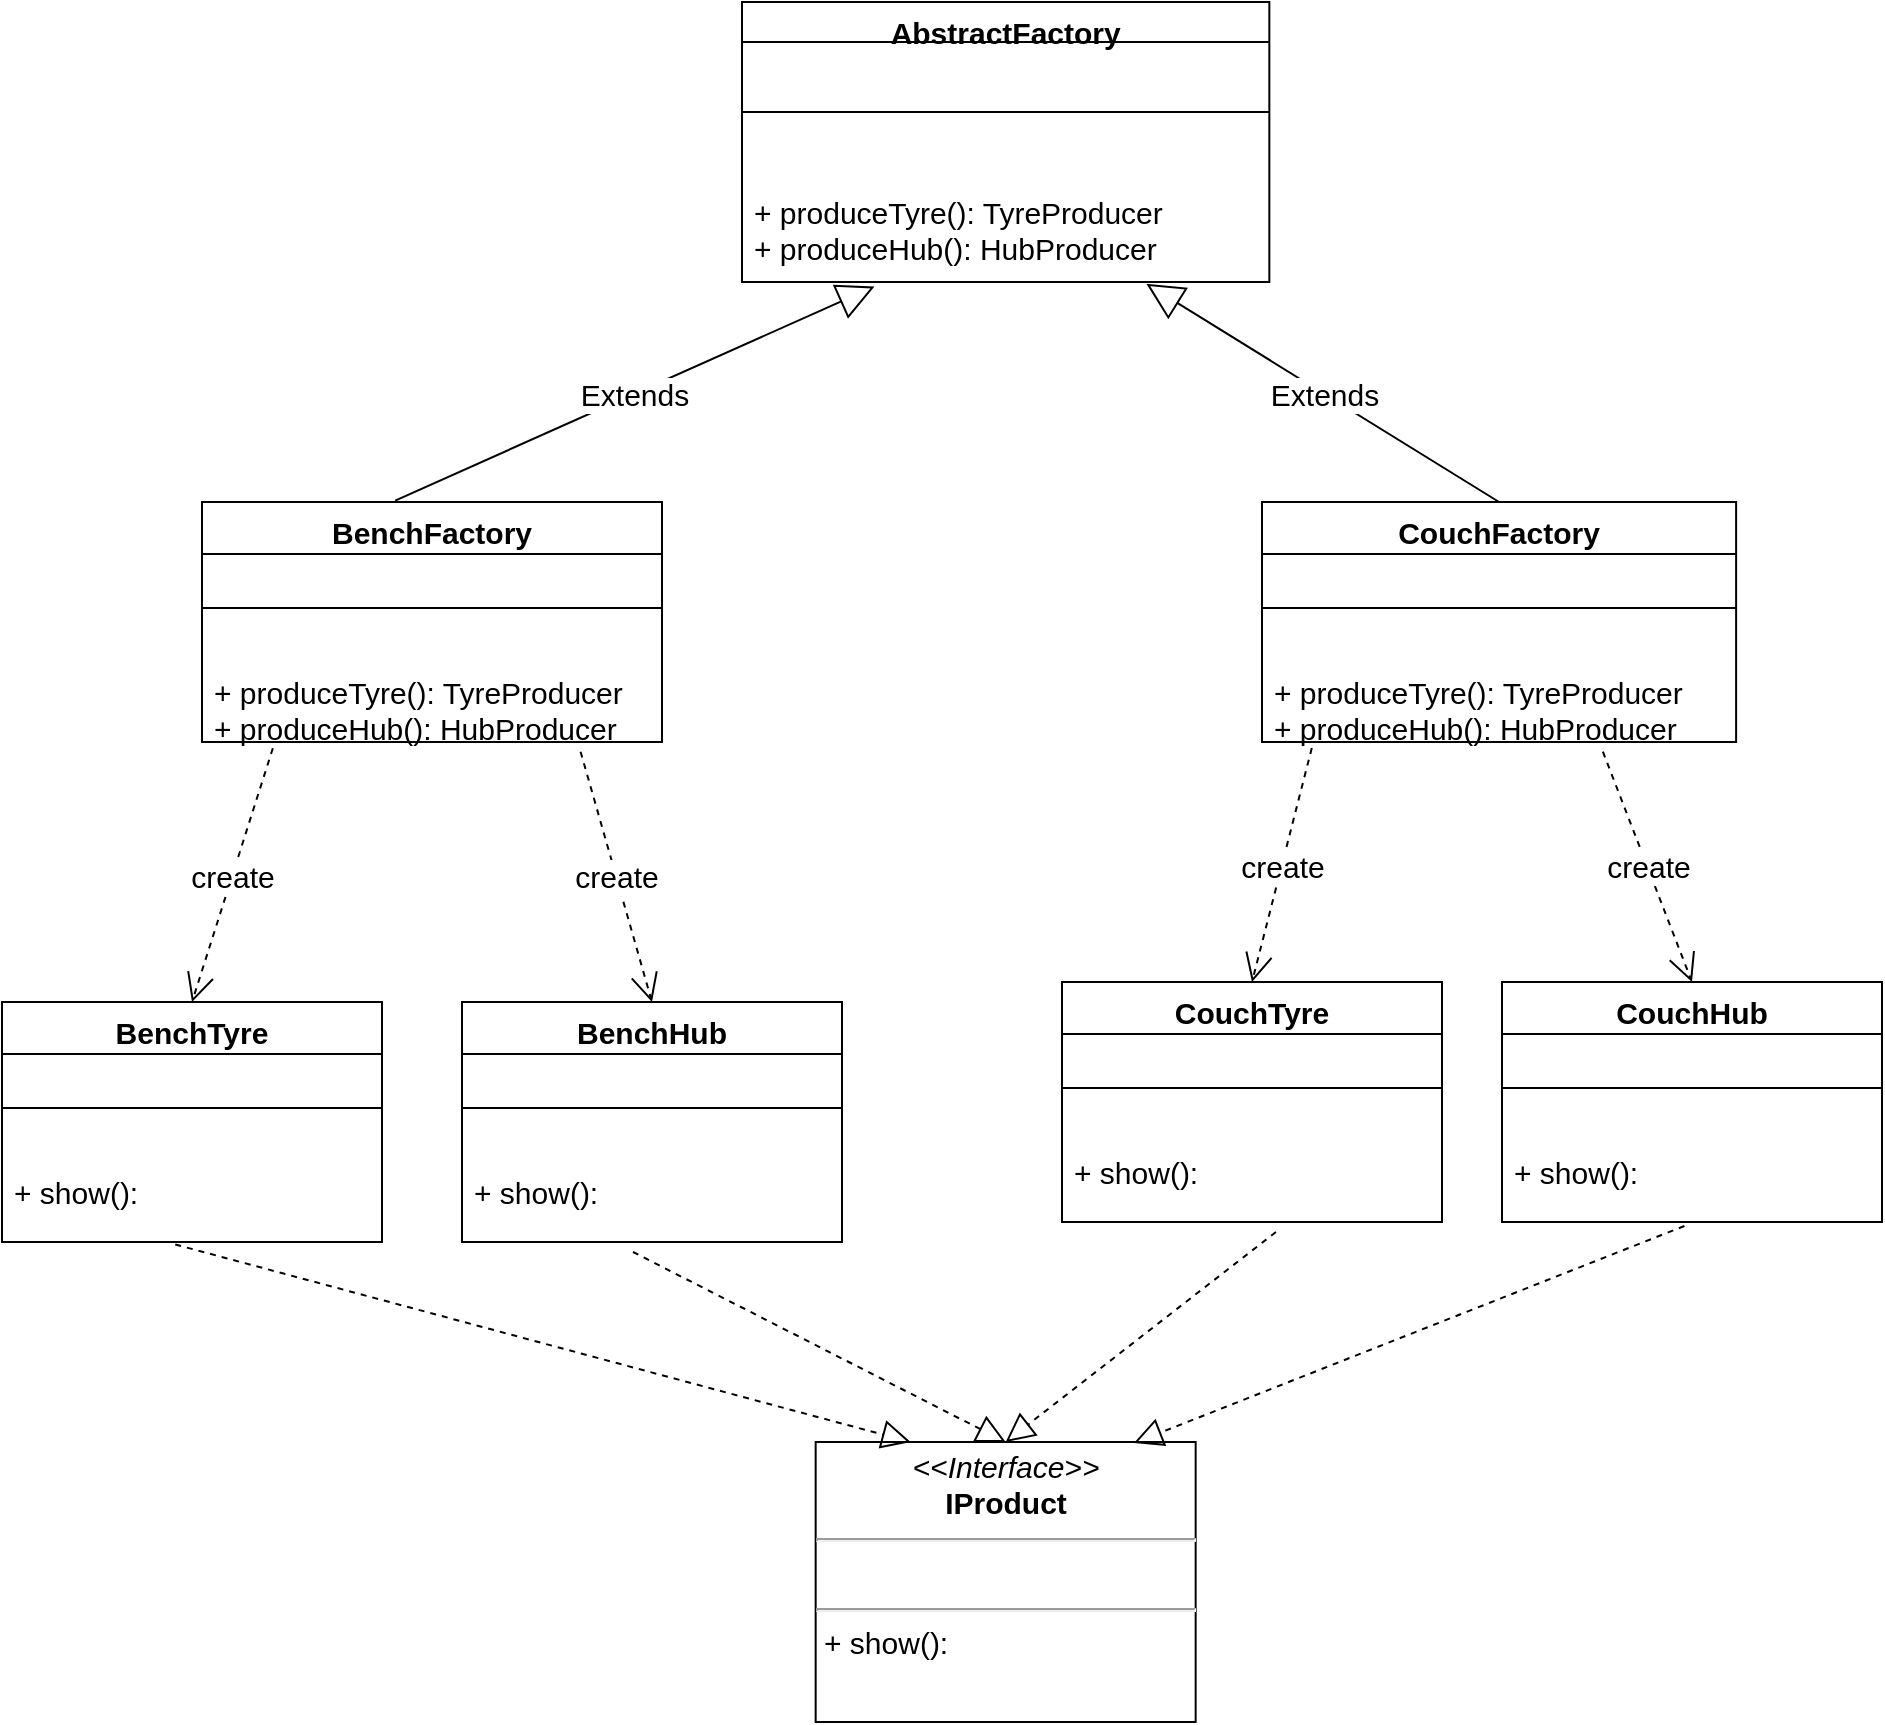 <mxfile version="13.7.3" type="device"><diagram id="Q1wC9g7IpwIMQ8jKVRZo" name="第 1 页"><mxGraphModel dx="1901" dy="2098" grid="1" gridSize="10" guides="1" tooltips="1" connect="1" arrows="1" fold="1" page="1" pageScale="1" pageWidth="827" pageHeight="1169" math="0" shadow="0"><root><mxCell id="0"/><mxCell id="1" parent="0"/><mxCell id="aiQZzR6fQB6U6liADHXj-9" value="&lt;p style=&quot;margin: 4px 0px 0px ; text-align: center ; font-size: 15px&quot;&gt;&lt;i style=&quot;font-size: 15px&quot;&gt;&amp;lt;&amp;lt;Interface&amp;gt;&amp;gt;&lt;/i&gt;&lt;br style=&quot;font-size: 15px&quot;&gt;&lt;b style=&quot;font-size: 15px&quot;&gt;IProduct&lt;/b&gt;&lt;/p&gt;&lt;hr style=&quot;font-size: 15px&quot;&gt;&lt;p style=&quot;margin: 0px 0px 0px 4px ; font-size: 15px&quot;&gt;&lt;br style=&quot;font-size: 15px&quot;&gt;&lt;/p&gt;&lt;hr style=&quot;font-size: 15px&quot;&gt;&lt;p style=&quot;margin: 0px 0px 0px 4px ; font-size: 15px&quot;&gt;+ show():&amp;nbsp;&lt;br style=&quot;font-size: 15px&quot;&gt;&lt;br style=&quot;font-size: 15px&quot;&gt;&lt;/p&gt;" style="verticalAlign=top;align=left;overflow=fill;fontSize=15;fontFamily=Helvetica;html=1;" parent="1" vertex="1"><mxGeometry x="776.83" y="-290" width="190" height="140" as="geometry"/></mxCell><mxCell id="aiQZzR6fQB6U6liADHXj-40" value="" style="endArrow=block;dashed=1;endFill=0;endSize=12;html=1;entryX=0.25;entryY=0;entryDx=0;entryDy=0;exitX=0.456;exitY=1.031;exitDx=0;exitDy=0;exitPerimeter=0;fontSize=15;" parent="1" source="aiQZzR6fQB6U6liADHXj-24" target="aiQZzR6fQB6U6liADHXj-9" edge="1"><mxGeometry width="160" relative="1" as="geometry"><mxPoint x="270" y="-310" as="sourcePoint"/><mxPoint x="430" y="-310" as="targetPoint"/></mxGeometry></mxCell><mxCell id="aiQZzR6fQB6U6liADHXj-42" value="" style="endArrow=block;dashed=1;endFill=0;endSize=12;html=1;exitX=0.48;exitY=1.05;exitDx=0;exitDy=0;exitPerimeter=0;entryX=0.837;entryY=0.004;entryDx=0;entryDy=0;fontSize=15;entryPerimeter=0;" parent="1" source="aiQZzR6fQB6U6liADHXj-33" target="aiQZzR6fQB6U6liADHXj-9" edge="1"><mxGeometry width="160" relative="1" as="geometry"><mxPoint x="980" y="-290" as="sourcePoint"/><mxPoint x="1072" y="-280" as="targetPoint"/></mxGeometry></mxCell><mxCell id="aiQZzR6fQB6U6liADHXj-44" value="" style="endArrow=block;dashed=1;endFill=0;endSize=12;html=1;exitX=0.45;exitY=1.125;exitDx=0;exitDy=0;exitPerimeter=0;entryX=0.5;entryY=0;entryDx=0;entryDy=0;fontSize=15;" parent="1" source="aiQZzR6fQB6U6liADHXj-27" target="aiQZzR6fQB6U6liADHXj-9" edge="1"><mxGeometry width="160" relative="1" as="geometry"><mxPoint x="810" y="-230" as="sourcePoint"/><mxPoint x="1024.5" y="-280" as="targetPoint"/></mxGeometry></mxCell><mxCell id="aiQZzR6fQB6U6liADHXj-45" value="" style="endArrow=block;dashed=1;endFill=0;endSize=12;html=1;exitX=0.563;exitY=1.125;exitDx=0;exitDy=0;exitPerimeter=0;entryX=0.5;entryY=0;entryDx=0;entryDy=0;fontSize=15;" parent="1" source="aiQZzR6fQB6U6liADHXj-30" target="aiQZzR6fQB6U6liADHXj-9" edge="1"><mxGeometry width="160" relative="1" as="geometry"><mxPoint x="1020" y="-160" as="sourcePoint"/><mxPoint x="1180" y="-160" as="targetPoint"/></mxGeometry></mxCell><mxCell id="aiQZzR6fQB6U6liADHXj-46" value="create" style="endArrow=open;endSize=12;dashed=1;html=1;exitX=0.823;exitY=1.121;exitDx=0;exitDy=0;exitPerimeter=0;entryX=0.5;entryY=0;entryDx=0;entryDy=0;fontSize=15;" parent="1" source="aiQZzR6fQB6U6liADHXj-15" target="aiQZzR6fQB6U6liADHXj-25" edge="1"><mxGeometry width="160" relative="1" as="geometry"><mxPoint x="190" y="-850" as="sourcePoint"/><mxPoint x="350" y="-850" as="targetPoint"/></mxGeometry></mxCell><mxCell id="aiQZzR6fQB6U6liADHXj-48" value="create" style="endArrow=open;endSize=12;dashed=1;html=1;entryX=0.5;entryY=0;entryDx=0;entryDy=0;exitX=0.154;exitY=1.079;exitDx=0;exitDy=0;exitPerimeter=0;fontSize=15;" parent="1" source="aiQZzR6fQB6U6liADHXj-15" target="aiQZzR6fQB6U6liADHXj-22" edge="1"><mxGeometry width="160" relative="1" as="geometry"><mxPoint x="150" y="-640" as="sourcePoint"/><mxPoint x="310" y="-640" as="targetPoint"/></mxGeometry></mxCell><mxCell id="aiQZzR6fQB6U6liADHXj-51" value="create" style="endArrow=open;endSize=12;dashed=1;html=1;entryX=0.5;entryY=0;entryDx=0;entryDy=0;exitX=0.105;exitY=1.076;exitDx=0;exitDy=0;exitPerimeter=0;fontSize=15;" parent="1" source="aiQZzR6fQB6U6liADHXj-21" target="aiQZzR6fQB6U6liADHXj-28" edge="1"><mxGeometry width="160" relative="1" as="geometry"><mxPoint x="1310" y="-608" as="sourcePoint"/><mxPoint x="1220" y="-550" as="targetPoint"/></mxGeometry></mxCell><mxCell id="aiQZzR6fQB6U6liADHXj-52" value="create" style="endArrow=open;endSize=12;dashed=1;html=1;entryX=0.5;entryY=0;entryDx=0;entryDy=0;fontSize=15;exitX=0.719;exitY=1.121;exitDx=0;exitDy=0;exitPerimeter=0;" parent="1" source="aiQZzR6fQB6U6liADHXj-21" target="aiQZzR6fQB6U6liADHXj-31" edge="1"><mxGeometry width="160" relative="1" as="geometry"><mxPoint x="1150" y="-607" as="sourcePoint"/><mxPoint x="1060" y="-580" as="targetPoint"/></mxGeometry></mxCell><mxCell id="aiQZzR6fQB6U6liADHXj-55" value="Extends" style="endArrow=block;endSize=16;endFill=0;html=1;entryX=0.767;entryY=1.019;entryDx=0;entryDy=0;entryPerimeter=0;exitX=0.5;exitY=0;exitDx=0;exitDy=0;fontSize=15;" parent="1" source="aiQZzR6fQB6U6liADHXj-19" target="aiQZzR6fQB6U6liADHXj-8" edge="1"><mxGeometry width="160" relative="1" as="geometry"><mxPoint x="1070" y="-770" as="sourcePoint"/><mxPoint x="1230" y="-770" as="targetPoint"/></mxGeometry></mxCell><mxCell id="aiQZzR6fQB6U6liADHXj-56" value="Extends" style="endArrow=block;endSize=16;endFill=0;html=1;entryX=0.251;entryY=1.046;entryDx=0;entryDy=0;entryPerimeter=0;exitX=0.42;exitY=-0.006;exitDx=0;exitDy=0;exitPerimeter=0;fontSize=15;" parent="1" source="aiQZzR6fQB6U6liADHXj-12" target="aiQZzR6fQB6U6liADHXj-8" edge="1"><mxGeometry width="160" relative="1" as="geometry"><mxPoint x="620" y="-760" as="sourcePoint"/><mxPoint x="780" y="-760" as="targetPoint"/></mxGeometry></mxCell><mxCell id="aiQZzR6fQB6U6liADHXj-19" value="CouchFactory" style="swimlane;fontStyle=1;align=center;verticalAlign=top;childLayout=stackLayout;horizontal=1;startSize=26;horizontalStack=0;resizeParent=1;resizeParentMax=0;resizeLast=0;collapsible=1;marginBottom=0;fontSize=15;" parent="1" vertex="1"><mxGeometry x="1000" y="-760" width="237.06" height="120" as="geometry"/></mxCell><mxCell id="aiQZzR6fQB6U6liADHXj-20" value="" style="line;strokeWidth=1;fillColor=none;align=left;verticalAlign=middle;spacingTop=-1;spacingLeft=3;spacingRight=3;rotatable=0;labelPosition=right;points=[];portConstraint=eastwest;fontSize=15;" parent="aiQZzR6fQB6U6liADHXj-19" vertex="1"><mxGeometry y="26" width="237.06" height="54" as="geometry"/></mxCell><mxCell id="aiQZzR6fQB6U6liADHXj-21" value="+ produceTyre(): TyreProducer&#10;+ produceHub(): HubProducer" style="text;strokeColor=none;fillColor=none;align=left;verticalAlign=top;spacingLeft=4;spacingRight=4;overflow=hidden;rotatable=0;points=[[0,0.5],[1,0.5]];portConstraint=eastwest;fontSize=15;" parent="aiQZzR6fQB6U6liADHXj-19" vertex="1"><mxGeometry y="80" width="237.06" height="40" as="geometry"/></mxCell><mxCell id="aiQZzR6fQB6U6liADHXj-25" value="BenchHub" style="swimlane;fontStyle=1;align=center;verticalAlign=top;childLayout=stackLayout;horizontal=1;startSize=26;horizontalStack=0;resizeParent=1;resizeParentMax=0;resizeLast=0;collapsible=1;marginBottom=0;fontSize=15;" parent="1" vertex="1"><mxGeometry x="600" y="-510" width="190" height="120" as="geometry"/></mxCell><mxCell id="aiQZzR6fQB6U6liADHXj-26" value="" style="line;strokeWidth=1;fillColor=none;align=left;verticalAlign=middle;spacingTop=-1;spacingLeft=3;spacingRight=3;rotatable=0;labelPosition=right;points=[];portConstraint=eastwest;fontSize=15;" parent="aiQZzR6fQB6U6liADHXj-25" vertex="1"><mxGeometry y="26" width="190" height="54" as="geometry"/></mxCell><mxCell id="aiQZzR6fQB6U6liADHXj-27" value="+ show():" style="text;strokeColor=none;fillColor=none;align=left;verticalAlign=top;spacingLeft=4;spacingRight=4;overflow=hidden;rotatable=0;points=[[0,0.5],[1,0.5]];portConstraint=eastwest;fontSize=15;" parent="aiQZzR6fQB6U6liADHXj-25" vertex="1"><mxGeometry y="80" width="190" height="40" as="geometry"/></mxCell><mxCell id="aiQZzR6fQB6U6liADHXj-22" value="BenchTyre" style="swimlane;fontStyle=1;align=center;verticalAlign=top;childLayout=stackLayout;horizontal=1;startSize=26;horizontalStack=0;resizeParent=1;resizeParentMax=0;resizeLast=0;collapsible=1;marginBottom=0;fontSize=15;" parent="1" vertex="1"><mxGeometry x="370" y="-510" width="190" height="120" as="geometry"/></mxCell><mxCell id="aiQZzR6fQB6U6liADHXj-23" value="" style="line;strokeWidth=1;fillColor=none;align=left;verticalAlign=middle;spacingTop=-1;spacingLeft=3;spacingRight=3;rotatable=0;labelPosition=right;points=[];portConstraint=eastwest;fontSize=15;" parent="aiQZzR6fQB6U6liADHXj-22" vertex="1"><mxGeometry y="26" width="190" height="54" as="geometry"/></mxCell><mxCell id="aiQZzR6fQB6U6liADHXj-24" value="+ show():" style="text;strokeColor=none;fillColor=none;align=left;verticalAlign=top;spacingLeft=4;spacingRight=4;overflow=hidden;rotatable=0;points=[[0,0.5],[1,0.5]];portConstraint=eastwest;fontSize=15;" parent="aiQZzR6fQB6U6liADHXj-22" vertex="1"><mxGeometry y="80" width="190" height="40" as="geometry"/></mxCell><mxCell id="aiQZzR6fQB6U6liADHXj-5" value="AbstractFactory" style="swimlane;fontStyle=1;align=center;verticalAlign=top;childLayout=stackLayout;horizontal=1;startSize=20;horizontalStack=0;resizeParent=1;resizeParentMax=0;resizeLast=0;collapsible=1;marginBottom=0;fontSize=15;" parent="1" vertex="1"><mxGeometry x="740" y="-1010" width="263.67" height="140" as="geometry"><mxRectangle x="120" y="60" width="100" height="26" as="alternateBounds"/></mxGeometry></mxCell><mxCell id="aiQZzR6fQB6U6liADHXj-7" value="" style="line;strokeWidth=1;fillColor=none;align=left;verticalAlign=middle;spacingTop=-1;spacingLeft=3;spacingRight=3;rotatable=0;labelPosition=right;points=[];portConstraint=eastwest;fontSize=15;" parent="aiQZzR6fQB6U6liADHXj-5" vertex="1"><mxGeometry y="20" width="263.67" height="70" as="geometry"/></mxCell><mxCell id="aiQZzR6fQB6U6liADHXj-8" value="+ produceTyre(): TyreProducer&#10;+ produceHub(): HubProducer" style="text;strokeColor=none;fillColor=none;align=left;verticalAlign=top;spacingLeft=4;spacingRight=4;overflow=hidden;rotatable=0;points=[[0,0.5],[1,0.5]];portConstraint=eastwest;fontSize=15;" parent="aiQZzR6fQB6U6liADHXj-5" vertex="1"><mxGeometry y="90" width="263.67" height="50" as="geometry"/></mxCell><mxCell id="aiQZzR6fQB6U6liADHXj-28" value="CouchTyre" style="swimlane;fontStyle=1;align=center;verticalAlign=top;childLayout=stackLayout;horizontal=1;startSize=26;horizontalStack=0;resizeParent=1;resizeParentMax=0;resizeLast=0;collapsible=1;marginBottom=0;fontSize=15;" parent="1" vertex="1"><mxGeometry x="900" y="-520" width="190" height="120" as="geometry"/></mxCell><mxCell id="aiQZzR6fQB6U6liADHXj-29" value="" style="line;strokeWidth=1;fillColor=none;align=left;verticalAlign=middle;spacingTop=-1;spacingLeft=3;spacingRight=3;rotatable=0;labelPosition=right;points=[];portConstraint=eastwest;fontSize=15;" parent="aiQZzR6fQB6U6liADHXj-28" vertex="1"><mxGeometry y="26" width="190" height="54" as="geometry"/></mxCell><mxCell id="aiQZzR6fQB6U6liADHXj-30" value="+ show():" style="text;strokeColor=none;fillColor=none;align=left;verticalAlign=top;spacingLeft=4;spacingRight=4;overflow=hidden;rotatable=0;points=[[0,0.5],[1,0.5]];portConstraint=eastwest;fontSize=15;" parent="aiQZzR6fQB6U6liADHXj-28" vertex="1"><mxGeometry y="80" width="190" height="40" as="geometry"/></mxCell><mxCell id="aiQZzR6fQB6U6liADHXj-31" value="CouchHub" style="swimlane;fontStyle=1;align=center;verticalAlign=top;childLayout=stackLayout;horizontal=1;startSize=26;horizontalStack=0;resizeParent=1;resizeParentMax=0;resizeLast=0;collapsible=1;marginBottom=0;fontSize=15;" parent="1" vertex="1"><mxGeometry x="1120" y="-520" width="190" height="120" as="geometry"/></mxCell><mxCell id="aiQZzR6fQB6U6liADHXj-32" value="" style="line;strokeWidth=1;fillColor=none;align=left;verticalAlign=middle;spacingTop=-1;spacingLeft=3;spacingRight=3;rotatable=0;labelPosition=right;points=[];portConstraint=eastwest;fontSize=15;" parent="aiQZzR6fQB6U6liADHXj-31" vertex="1"><mxGeometry y="26" width="190" height="54" as="geometry"/></mxCell><mxCell id="aiQZzR6fQB6U6liADHXj-33" value="+ show():" style="text;strokeColor=none;fillColor=none;align=left;verticalAlign=top;spacingLeft=4;spacingRight=4;overflow=hidden;rotatable=0;points=[[0,0.5],[1,0.5]];portConstraint=eastwest;fontSize=15;" parent="aiQZzR6fQB6U6liADHXj-31" vertex="1"><mxGeometry y="80" width="190" height="40" as="geometry"/></mxCell><mxCell id="aiQZzR6fQB6U6liADHXj-12" value="BenchFactory" style="swimlane;fontStyle=1;align=center;verticalAlign=top;childLayout=stackLayout;horizontal=1;startSize=26;horizontalStack=0;resizeParent=1;resizeParentMax=0;resizeLast=0;collapsible=1;marginBottom=0;fontSize=15;" parent="1" vertex="1"><mxGeometry x="470" y="-760" width="230" height="120" as="geometry"/></mxCell><mxCell id="aiQZzR6fQB6U6liADHXj-14" value="" style="line;strokeWidth=1;fillColor=none;align=left;verticalAlign=middle;spacingTop=-1;spacingLeft=3;spacingRight=3;rotatable=0;labelPosition=right;points=[];portConstraint=eastwest;fontSize=15;" parent="aiQZzR6fQB6U6liADHXj-12" vertex="1"><mxGeometry y="26" width="230" height="54" as="geometry"/></mxCell><mxCell id="aiQZzR6fQB6U6liADHXj-15" value="+ produceTyre(): TyreProducer&#10;+ produceHub(): HubProducer" style="text;strokeColor=none;fillColor=none;align=left;verticalAlign=top;spacingLeft=4;spacingRight=4;overflow=hidden;rotatable=0;points=[[0,0.5],[1,0.5]];portConstraint=eastwest;fontSize=15;" parent="aiQZzR6fQB6U6liADHXj-12" vertex="1"><mxGeometry y="80" width="230" height="40" as="geometry"/></mxCell></root></mxGraphModel></diagram></mxfile>
